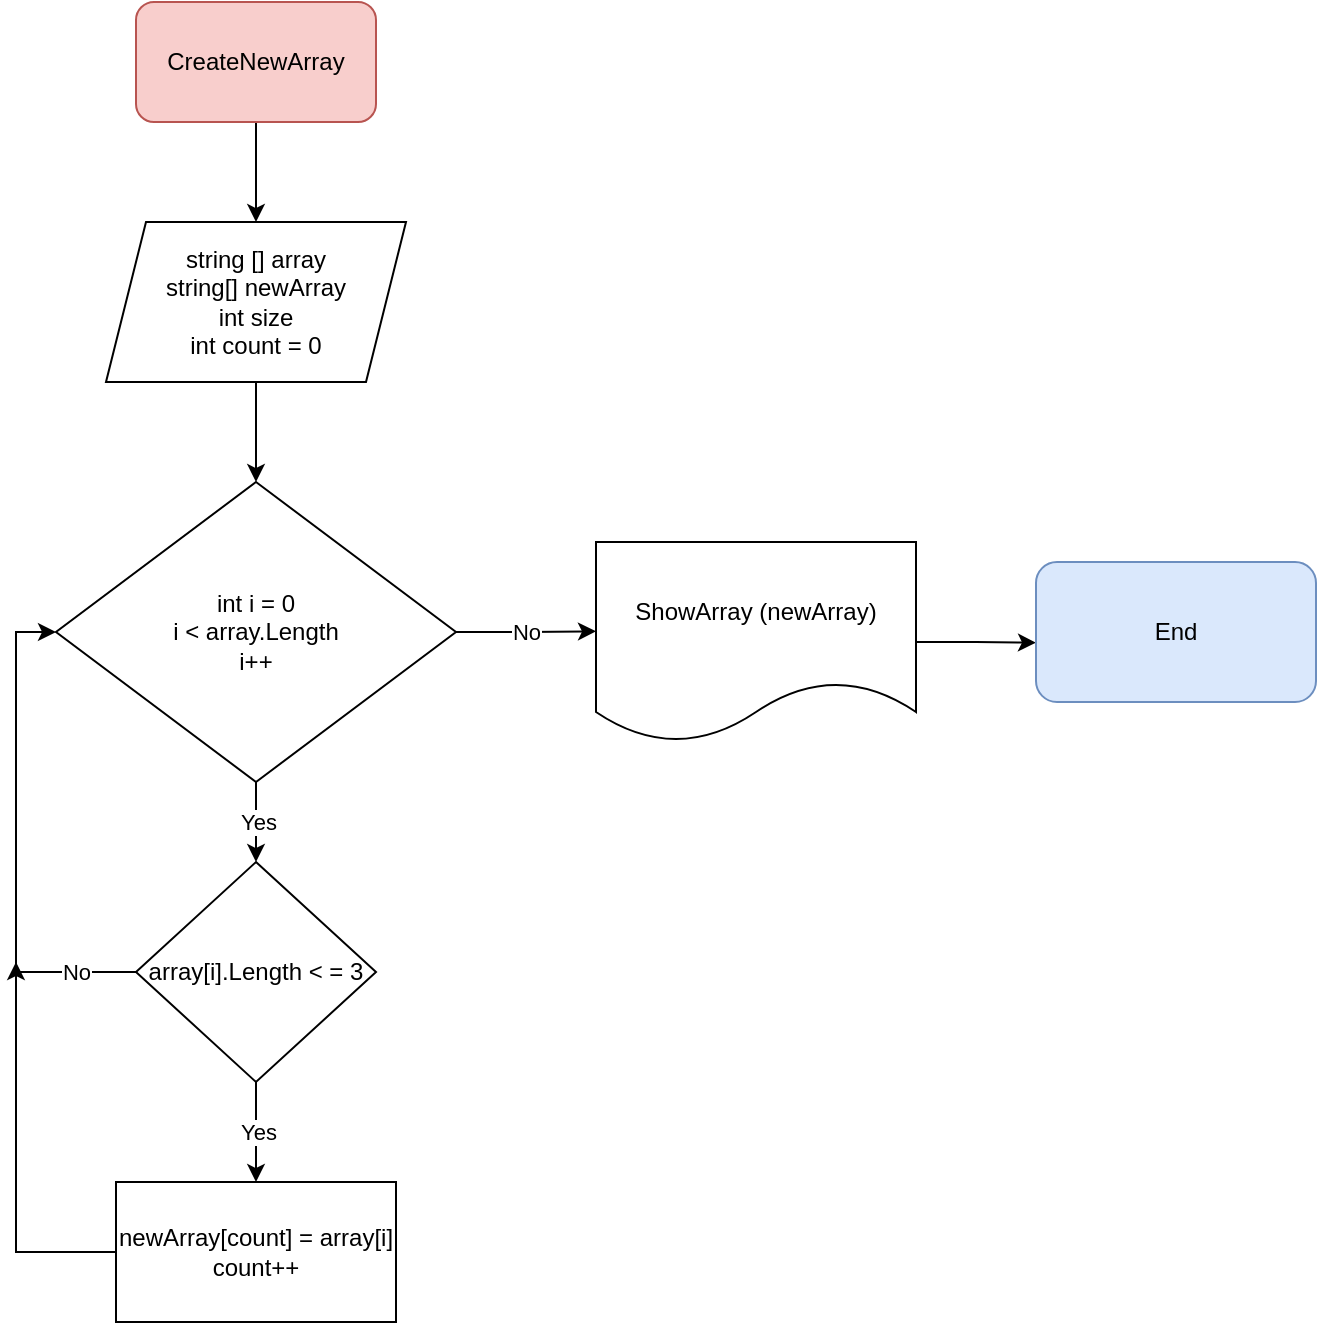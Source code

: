 <mxfile version="21.1.1" type="device">
  <diagram name="Страница 1" id="Q_Qv9w-BCrmLvrBAd3hb">
    <mxGraphModel dx="1434" dy="764" grid="1" gridSize="10" guides="1" tooltips="1" connect="1" arrows="1" fold="1" page="1" pageScale="1" pageWidth="827" pageHeight="1169" math="0" shadow="0">
      <root>
        <mxCell id="0" />
        <mxCell id="1" parent="0" />
        <mxCell id="ta54Vy7XyeMduqMrXOKB-3" style="edgeStyle=orthogonalEdgeStyle;rounded=0;orthogonalLoop=1;jettySize=auto;html=1;exitX=0.5;exitY=1;exitDx=0;exitDy=0;" parent="1" source="ta54Vy7XyeMduqMrXOKB-1" edge="1">
          <mxGeometry relative="1" as="geometry">
            <mxPoint x="250" y="150" as="targetPoint" />
          </mxGeometry>
        </mxCell>
        <mxCell id="ta54Vy7XyeMduqMrXOKB-1" value="CreateNewArray" style="rounded=1;whiteSpace=wrap;html=1;fillColor=#f8cecc;strokeColor=#b85450;" parent="1" vertex="1">
          <mxGeometry x="190" y="40" width="120" height="60" as="geometry" />
        </mxCell>
        <mxCell id="ta54Vy7XyeMduqMrXOKB-5" style="edgeStyle=orthogonalEdgeStyle;rounded=0;orthogonalLoop=1;jettySize=auto;html=1;exitX=0.5;exitY=1;exitDx=0;exitDy=0;" parent="1" source="ta54Vy7XyeMduqMrXOKB-4" edge="1">
          <mxGeometry relative="1" as="geometry">
            <mxPoint x="250" y="280" as="targetPoint" />
          </mxGeometry>
        </mxCell>
        <mxCell id="ta54Vy7XyeMduqMrXOKB-4" value="&lt;div&gt;string [] array&lt;/div&gt;&lt;div&gt;string[] newArray&lt;br&gt;&lt;/div&gt;&lt;div&gt;int size &lt;br&gt;&lt;/div&gt;&lt;div&gt;int count = 0&lt;br&gt;&lt;/div&gt;" style="shape=parallelogram;perimeter=parallelogramPerimeter;whiteSpace=wrap;html=1;fixedSize=1;" parent="1" vertex="1">
          <mxGeometry x="175" y="150" width="150" height="80" as="geometry" />
        </mxCell>
        <mxCell id="ta54Vy7XyeMduqMrXOKB-9" value="Yes" style="edgeStyle=orthogonalEdgeStyle;rounded=0;orthogonalLoop=1;jettySize=auto;html=1;exitX=0.5;exitY=1;exitDx=0;exitDy=0;" parent="1" source="ta54Vy7XyeMduqMrXOKB-6" edge="1">
          <mxGeometry relative="1" as="geometry">
            <mxPoint x="250" y="470" as="targetPoint" />
          </mxGeometry>
        </mxCell>
        <mxCell id="ta54Vy7XyeMduqMrXOKB-20" value="No" style="edgeStyle=orthogonalEdgeStyle;rounded=0;orthogonalLoop=1;jettySize=auto;html=1;exitX=1;exitY=0.5;exitDx=0;exitDy=0;" parent="1" source="ta54Vy7XyeMduqMrXOKB-6" edge="1">
          <mxGeometry relative="1" as="geometry">
            <mxPoint x="420" y="354.667" as="targetPoint" />
          </mxGeometry>
        </mxCell>
        <mxCell id="ta54Vy7XyeMduqMrXOKB-6" value="&lt;div&gt;int i = 0&lt;/div&gt;&lt;div&gt;i &amp;lt; array.Length&lt;/div&gt;&lt;div&gt;i++&lt;br&gt;&lt;/div&gt;" style="rhombus;whiteSpace=wrap;html=1;" parent="1" vertex="1">
          <mxGeometry x="150" y="280" width="200" height="150" as="geometry" />
        </mxCell>
        <mxCell id="ta54Vy7XyeMduqMrXOKB-12" value="No" style="edgeStyle=orthogonalEdgeStyle;rounded=0;orthogonalLoop=1;jettySize=auto;html=1;exitX=0;exitY=0.5;exitDx=0;exitDy=0;entryX=0;entryY=0.5;entryDx=0;entryDy=0;" parent="1" source="ta54Vy7XyeMduqMrXOKB-10" target="ta54Vy7XyeMduqMrXOKB-6" edge="1">
          <mxGeometry x="-0.76" relative="1" as="geometry">
            <mxPoint x="130" y="350" as="targetPoint" />
            <mxPoint as="offset" />
          </mxGeometry>
        </mxCell>
        <mxCell id="ta54Vy7XyeMduqMrXOKB-13" value="Yes" style="edgeStyle=orthogonalEdgeStyle;rounded=0;orthogonalLoop=1;jettySize=auto;html=1;exitX=0.5;exitY=1;exitDx=0;exitDy=0;" parent="1" source="ta54Vy7XyeMduqMrXOKB-10" edge="1">
          <mxGeometry relative="1" as="geometry">
            <mxPoint x="250" y="630" as="targetPoint" />
          </mxGeometry>
        </mxCell>
        <mxCell id="ta54Vy7XyeMduqMrXOKB-10" value="array[i].Length &amp;lt; = 3" style="rhombus;whiteSpace=wrap;html=1;" parent="1" vertex="1">
          <mxGeometry x="190" y="470" width="120" height="110" as="geometry" />
        </mxCell>
        <mxCell id="ta54Vy7XyeMduqMrXOKB-15" style="edgeStyle=orthogonalEdgeStyle;rounded=0;orthogonalLoop=1;jettySize=auto;html=1;exitX=0;exitY=0.5;exitDx=0;exitDy=0;" parent="1" source="ta54Vy7XyeMduqMrXOKB-14" edge="1">
          <mxGeometry relative="1" as="geometry">
            <mxPoint x="130" y="520" as="targetPoint" />
            <Array as="points">
              <mxPoint x="130" y="665" />
            </Array>
          </mxGeometry>
        </mxCell>
        <mxCell id="ta54Vy7XyeMduqMrXOKB-14" value="&lt;div&gt;newArray[count] = array[i]&lt;/div&gt;count++" style="rounded=0;whiteSpace=wrap;html=1;" parent="1" vertex="1">
          <mxGeometry x="180" y="630" width="140" height="70" as="geometry" />
        </mxCell>
        <mxCell id="ta54Vy7XyeMduqMrXOKB-21" style="edgeStyle=orthogonalEdgeStyle;rounded=0;orthogonalLoop=1;jettySize=auto;html=1;exitX=1;exitY=0.5;exitDx=0;exitDy=0;entryX=0;entryY=0.576;entryDx=0;entryDy=0;entryPerimeter=0;" parent="1" source="ta54Vy7XyeMduqMrXOKB-16" target="ta54Vy7XyeMduqMrXOKB-18" edge="1">
          <mxGeometry relative="1" as="geometry" />
        </mxCell>
        <mxCell id="ta54Vy7XyeMduqMrXOKB-16" value="ShowArray (newArray)" style="shape=document;whiteSpace=wrap;html=1;boundedLbl=1;" parent="1" vertex="1">
          <mxGeometry x="420" y="310" width="160" height="100" as="geometry" />
        </mxCell>
        <mxCell id="ta54Vy7XyeMduqMrXOKB-18" value="End" style="rounded=1;whiteSpace=wrap;html=1;fillColor=#dae8fc;strokeColor=#6c8ebf;" parent="1" vertex="1">
          <mxGeometry x="640" y="320" width="140" height="70" as="geometry" />
        </mxCell>
      </root>
    </mxGraphModel>
  </diagram>
</mxfile>
